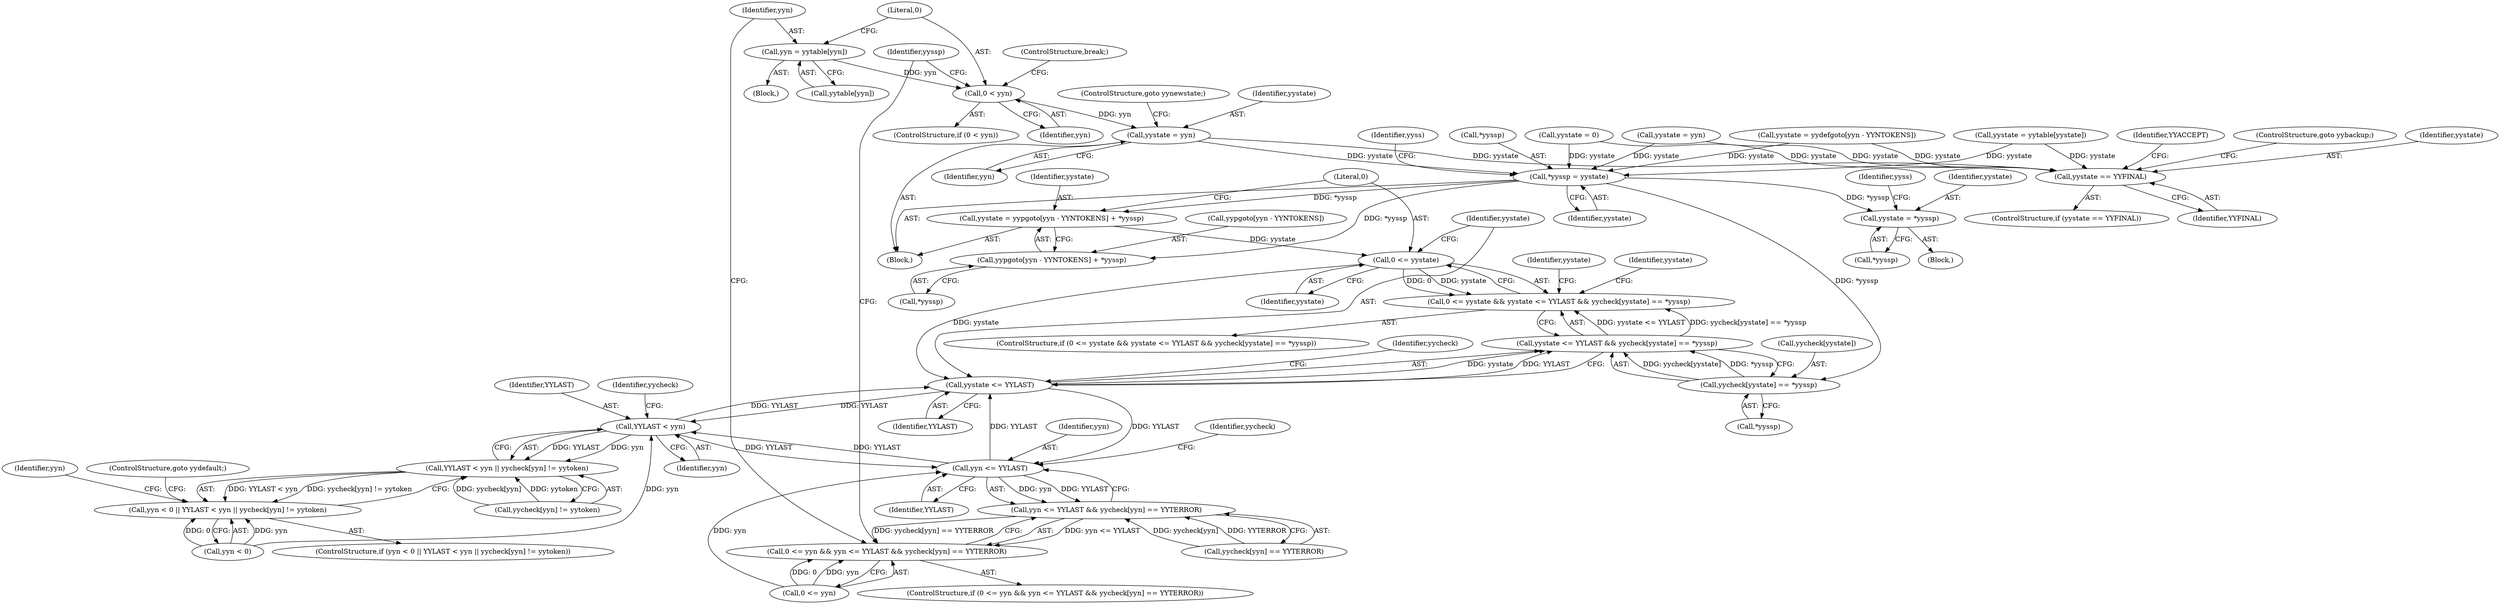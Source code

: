 digraph "0_yara_925bcf3c3b0a28b5b78e25d9efda5c0bf27ae699_1@array" {
"1001791" [label="(Call,yyn = yytable[yyn])"];
"1001797" [label="(Call,0 < yyn)"];
"1001830" [label="(Call,yystate = yyn)"];
"1000284" [label="(Call,*yyssp = yystate)"];
"1001652" [label="(Call,yystate = yypgoto[yyn - YYNTOKENS] + *yyssp)"];
"1001664" [label="(Call,0 <= yystate)"];
"1001663" [label="(Call,0 <= yystate && yystate <= YYLAST && yycheck[yystate] == *yyssp)"];
"1001668" [label="(Call,yystate <= YYLAST)"];
"1000444" [label="(Call,YYLAST < yyn)"];
"1000443" [label="(Call,YYLAST < yyn || yycheck[yyn] != yytoken)"];
"1000439" [label="(Call,yyn < 0 || YYLAST < yyn || yycheck[yyn] != yytoken)"];
"1001782" [label="(Call,yyn <= YYLAST)"];
"1001781" [label="(Call,yyn <= YYLAST && yycheck[yyn] == YYTERROR)"];
"1001777" [label="(Call,0 <= yyn && yyn <= YYLAST && yycheck[yyn] == YYTERROR)"];
"1001667" [label="(Call,yystate <= YYLAST && yycheck[yystate] == *yyssp)"];
"1001654" [label="(Call,yypgoto[yyn - YYNTOKENS] + *yyssp)"];
"1001671" [label="(Call,yycheck[yystate] == *yyssp)"];
"1001816" [label="(Call,yystate = *yyssp)"];
"1000377" [label="(Call,yystate == YYFINAL)"];
"1000285" [label="(Call,*yyssp)"];
"1000439" [label="(Call,yyn < 0 || YYLAST < yyn || yycheck[yyn] != yytoken)"];
"1000444" [label="(Call,YYLAST < yyn)"];
"1001833" [label="(ControlStructure,goto yynewstate;)"];
"1001783" [label="(Identifier,yyn)"];
"1001821" [label="(Identifier,yyss)"];
"1001778" [label="(Call,0 <= yyn)"];
"1001790" [label="(Block,)"];
"1000287" [label="(Identifier,yystate)"];
"1000486" [label="(Call,yystate = yyn)"];
"1001653" [label="(Identifier,yystate)"];
"1001678" [label="(Identifier,yystate)"];
"1001670" [label="(Identifier,YYLAST)"];
"1001792" [label="(Identifier,yyn)"];
"1001796" [label="(ControlStructure,if (0 < yyn))"];
"1000445" [label="(Identifier,YYLAST)"];
"1000267" [label="(Call,yystate = 0)"];
"1001818" [label="(Call,*yyssp)"];
"1001677" [label="(Call,yystate = yytable[yystate])"];
"1001785" [label="(Call,yycheck[yyn] == YYTERROR)"];
"1001777" [label="(Call,0 <= yyn && yyn <= YYLAST && yycheck[yyn] == YYTERROR)"];
"1001784" [label="(Identifier,YYLAST)"];
"1001762" [label="(Block,)"];
"1001832" [label="(Identifier,yyn)"];
"1001791" [label="(Call,yyn = yytable[yyn])"];
"1000291" [label="(Identifier,yyss)"];
"1000446" [label="(Identifier,yyn)"];
"1001684" [label="(Identifier,yystate)"];
"1001668" [label="(Call,yystate <= YYLAST)"];
"1001664" [label="(Call,0 <= yystate)"];
"1000284" [label="(Call,*yyssp = yystate)"];
"1000380" [label="(Identifier,YYACCEPT)"];
"1000381" [label="(ControlStructure,goto yybackup;)"];
"1001673" [label="(Identifier,yycheck)"];
"1000443" [label="(Call,YYLAST < yyn || yycheck[yyn] != yytoken)"];
"1001654" [label="(Call,yypgoto[yyn - YYNTOKENS] + *yyssp)"];
"1001672" [label="(Call,yycheck[yystate])"];
"1001830" [label="(Call,yystate = yyn)"];
"1001675" [label="(Call,*yyssp)"];
"1001652" [label="(Call,yystate = yypgoto[yyn - YYNTOKENS] + *yyssp)"];
"1000216" [label="(Block,)"];
"1001831" [label="(Identifier,yystate)"];
"1001666" [label="(Identifier,yystate)"];
"1000449" [label="(Identifier,yycheck)"];
"1001776" [label="(ControlStructure,if (0 <= yyn && yyn <= YYLAST && yycheck[yyn] == YYTERROR))"];
"1000376" [label="(ControlStructure,if (yystate == YYFINAL))"];
"1000452" [label="(ControlStructure,goto yydefault;)"];
"1001787" [label="(Identifier,yycheck)"];
"1001667" [label="(Call,yystate <= YYLAST && yycheck[yystate] == *yyssp)"];
"1001655" [label="(Call,yypgoto[yyn - YYNTOKENS])"];
"1001817" [label="(Identifier,yystate)"];
"1001798" [label="(Literal,0)"];
"1000377" [label="(Call,yystate == YYFINAL)"];
"1001793" [label="(Call,yytable[yyn])"];
"1001660" [label="(Call,*yyssp)"];
"1001800" [label="(ControlStructure,break;)"];
"1001663" [label="(Call,0 <= yystate && yystate <= YYLAST && yycheck[yystate] == *yyssp)"];
"1001803" [label="(Identifier,yyssp)"];
"1001683" [label="(Call,yystate = yydefgoto[yyn - YYNTOKENS])"];
"1000454" [label="(Identifier,yyn)"];
"1001665" [label="(Literal,0)"];
"1001671" [label="(Call,yycheck[yystate] == *yyssp)"];
"1000438" [label="(ControlStructure,if (yyn < 0 || YYLAST < yyn || yycheck[yyn] != yytoken))"];
"1001797" [label="(Call,0 < yyn)"];
"1001669" [label="(Identifier,yystate)"];
"1000440" [label="(Call,yyn < 0)"];
"1001799" [label="(Identifier,yyn)"];
"1000447" [label="(Call,yycheck[yyn] != yytoken)"];
"1001662" [label="(ControlStructure,if (0 <= yystate && yystate <= YYLAST && yycheck[yystate] == *yyssp))"];
"1000379" [label="(Identifier,YYFINAL)"];
"1000378" [label="(Identifier,yystate)"];
"1001816" [label="(Call,yystate = *yyssp)"];
"1001781" [label="(Call,yyn <= YYLAST && yycheck[yyn] == YYTERROR)"];
"1001782" [label="(Call,yyn <= YYLAST)"];
"1001791" -> "1001790"  [label="AST: "];
"1001791" -> "1001793"  [label="CFG: "];
"1001792" -> "1001791"  [label="AST: "];
"1001793" -> "1001791"  [label="AST: "];
"1001798" -> "1001791"  [label="CFG: "];
"1001791" -> "1001797"  [label="DDG: yyn"];
"1001797" -> "1001796"  [label="AST: "];
"1001797" -> "1001799"  [label="CFG: "];
"1001798" -> "1001797"  [label="AST: "];
"1001799" -> "1001797"  [label="AST: "];
"1001800" -> "1001797"  [label="CFG: "];
"1001803" -> "1001797"  [label="CFG: "];
"1001797" -> "1001830"  [label="DDG: yyn"];
"1001830" -> "1000216"  [label="AST: "];
"1001830" -> "1001832"  [label="CFG: "];
"1001831" -> "1001830"  [label="AST: "];
"1001832" -> "1001830"  [label="AST: "];
"1001833" -> "1001830"  [label="CFG: "];
"1001830" -> "1000284"  [label="DDG: yystate"];
"1001830" -> "1000377"  [label="DDG: yystate"];
"1000284" -> "1000216"  [label="AST: "];
"1000284" -> "1000287"  [label="CFG: "];
"1000285" -> "1000284"  [label="AST: "];
"1000287" -> "1000284"  [label="AST: "];
"1000291" -> "1000284"  [label="CFG: "];
"1001683" -> "1000284"  [label="DDG: yystate"];
"1001677" -> "1000284"  [label="DDG: yystate"];
"1000267" -> "1000284"  [label="DDG: yystate"];
"1000486" -> "1000284"  [label="DDG: yystate"];
"1000284" -> "1001652"  [label="DDG: *yyssp"];
"1000284" -> "1001654"  [label="DDG: *yyssp"];
"1000284" -> "1001671"  [label="DDG: *yyssp"];
"1000284" -> "1001816"  [label="DDG: *yyssp"];
"1001652" -> "1000216"  [label="AST: "];
"1001652" -> "1001654"  [label="CFG: "];
"1001653" -> "1001652"  [label="AST: "];
"1001654" -> "1001652"  [label="AST: "];
"1001665" -> "1001652"  [label="CFG: "];
"1001652" -> "1001664"  [label="DDG: yystate"];
"1001664" -> "1001663"  [label="AST: "];
"1001664" -> "1001666"  [label="CFG: "];
"1001665" -> "1001664"  [label="AST: "];
"1001666" -> "1001664"  [label="AST: "];
"1001669" -> "1001664"  [label="CFG: "];
"1001663" -> "1001664"  [label="CFG: "];
"1001664" -> "1001663"  [label="DDG: 0"];
"1001664" -> "1001663"  [label="DDG: yystate"];
"1001664" -> "1001668"  [label="DDG: yystate"];
"1001663" -> "1001662"  [label="AST: "];
"1001663" -> "1001667"  [label="CFG: "];
"1001667" -> "1001663"  [label="AST: "];
"1001678" -> "1001663"  [label="CFG: "];
"1001684" -> "1001663"  [label="CFG: "];
"1001667" -> "1001663"  [label="DDG: yystate <= YYLAST"];
"1001667" -> "1001663"  [label="DDG: yycheck[yystate] == *yyssp"];
"1001668" -> "1001667"  [label="AST: "];
"1001668" -> "1001670"  [label="CFG: "];
"1001669" -> "1001668"  [label="AST: "];
"1001670" -> "1001668"  [label="AST: "];
"1001673" -> "1001668"  [label="CFG: "];
"1001667" -> "1001668"  [label="CFG: "];
"1001668" -> "1000444"  [label="DDG: YYLAST"];
"1001668" -> "1001667"  [label="DDG: yystate"];
"1001668" -> "1001667"  [label="DDG: YYLAST"];
"1000444" -> "1001668"  [label="DDG: YYLAST"];
"1001782" -> "1001668"  [label="DDG: YYLAST"];
"1001668" -> "1001782"  [label="DDG: YYLAST"];
"1000444" -> "1000443"  [label="AST: "];
"1000444" -> "1000446"  [label="CFG: "];
"1000445" -> "1000444"  [label="AST: "];
"1000446" -> "1000444"  [label="AST: "];
"1000449" -> "1000444"  [label="CFG: "];
"1000443" -> "1000444"  [label="CFG: "];
"1000444" -> "1000443"  [label="DDG: YYLAST"];
"1000444" -> "1000443"  [label="DDG: yyn"];
"1001782" -> "1000444"  [label="DDG: YYLAST"];
"1000440" -> "1000444"  [label="DDG: yyn"];
"1000444" -> "1001782"  [label="DDG: YYLAST"];
"1000443" -> "1000439"  [label="AST: "];
"1000443" -> "1000447"  [label="CFG: "];
"1000447" -> "1000443"  [label="AST: "];
"1000439" -> "1000443"  [label="CFG: "];
"1000443" -> "1000439"  [label="DDG: YYLAST < yyn"];
"1000443" -> "1000439"  [label="DDG: yycheck[yyn] != yytoken"];
"1000447" -> "1000443"  [label="DDG: yycheck[yyn]"];
"1000447" -> "1000443"  [label="DDG: yytoken"];
"1000439" -> "1000438"  [label="AST: "];
"1000439" -> "1000440"  [label="CFG: "];
"1000440" -> "1000439"  [label="AST: "];
"1000452" -> "1000439"  [label="CFG: "];
"1000454" -> "1000439"  [label="CFG: "];
"1000440" -> "1000439"  [label="DDG: yyn"];
"1000440" -> "1000439"  [label="DDG: 0"];
"1001782" -> "1001781"  [label="AST: "];
"1001782" -> "1001784"  [label="CFG: "];
"1001783" -> "1001782"  [label="AST: "];
"1001784" -> "1001782"  [label="AST: "];
"1001787" -> "1001782"  [label="CFG: "];
"1001781" -> "1001782"  [label="CFG: "];
"1001782" -> "1001781"  [label="DDG: yyn"];
"1001782" -> "1001781"  [label="DDG: YYLAST"];
"1001778" -> "1001782"  [label="DDG: yyn"];
"1001781" -> "1001777"  [label="AST: "];
"1001781" -> "1001785"  [label="CFG: "];
"1001785" -> "1001781"  [label="AST: "];
"1001777" -> "1001781"  [label="CFG: "];
"1001781" -> "1001777"  [label="DDG: yyn <= YYLAST"];
"1001781" -> "1001777"  [label="DDG: yycheck[yyn] == YYTERROR"];
"1001785" -> "1001781"  [label="DDG: yycheck[yyn]"];
"1001785" -> "1001781"  [label="DDG: YYTERROR"];
"1001777" -> "1001776"  [label="AST: "];
"1001777" -> "1001778"  [label="CFG: "];
"1001778" -> "1001777"  [label="AST: "];
"1001792" -> "1001777"  [label="CFG: "];
"1001803" -> "1001777"  [label="CFG: "];
"1001778" -> "1001777"  [label="DDG: 0"];
"1001778" -> "1001777"  [label="DDG: yyn"];
"1001667" -> "1001671"  [label="CFG: "];
"1001671" -> "1001667"  [label="AST: "];
"1001671" -> "1001667"  [label="DDG: yycheck[yystate]"];
"1001671" -> "1001667"  [label="DDG: *yyssp"];
"1001654" -> "1001660"  [label="CFG: "];
"1001655" -> "1001654"  [label="AST: "];
"1001660" -> "1001654"  [label="AST: "];
"1001671" -> "1001675"  [label="CFG: "];
"1001672" -> "1001671"  [label="AST: "];
"1001675" -> "1001671"  [label="AST: "];
"1001816" -> "1001762"  [label="AST: "];
"1001816" -> "1001818"  [label="CFG: "];
"1001817" -> "1001816"  [label="AST: "];
"1001818" -> "1001816"  [label="AST: "];
"1001821" -> "1001816"  [label="CFG: "];
"1000377" -> "1000376"  [label="AST: "];
"1000377" -> "1000379"  [label="CFG: "];
"1000378" -> "1000377"  [label="AST: "];
"1000379" -> "1000377"  [label="AST: "];
"1000380" -> "1000377"  [label="CFG: "];
"1000381" -> "1000377"  [label="CFG: "];
"1001683" -> "1000377"  [label="DDG: yystate"];
"1001677" -> "1000377"  [label="DDG: yystate"];
"1000267" -> "1000377"  [label="DDG: yystate"];
"1000486" -> "1000377"  [label="DDG: yystate"];
}
